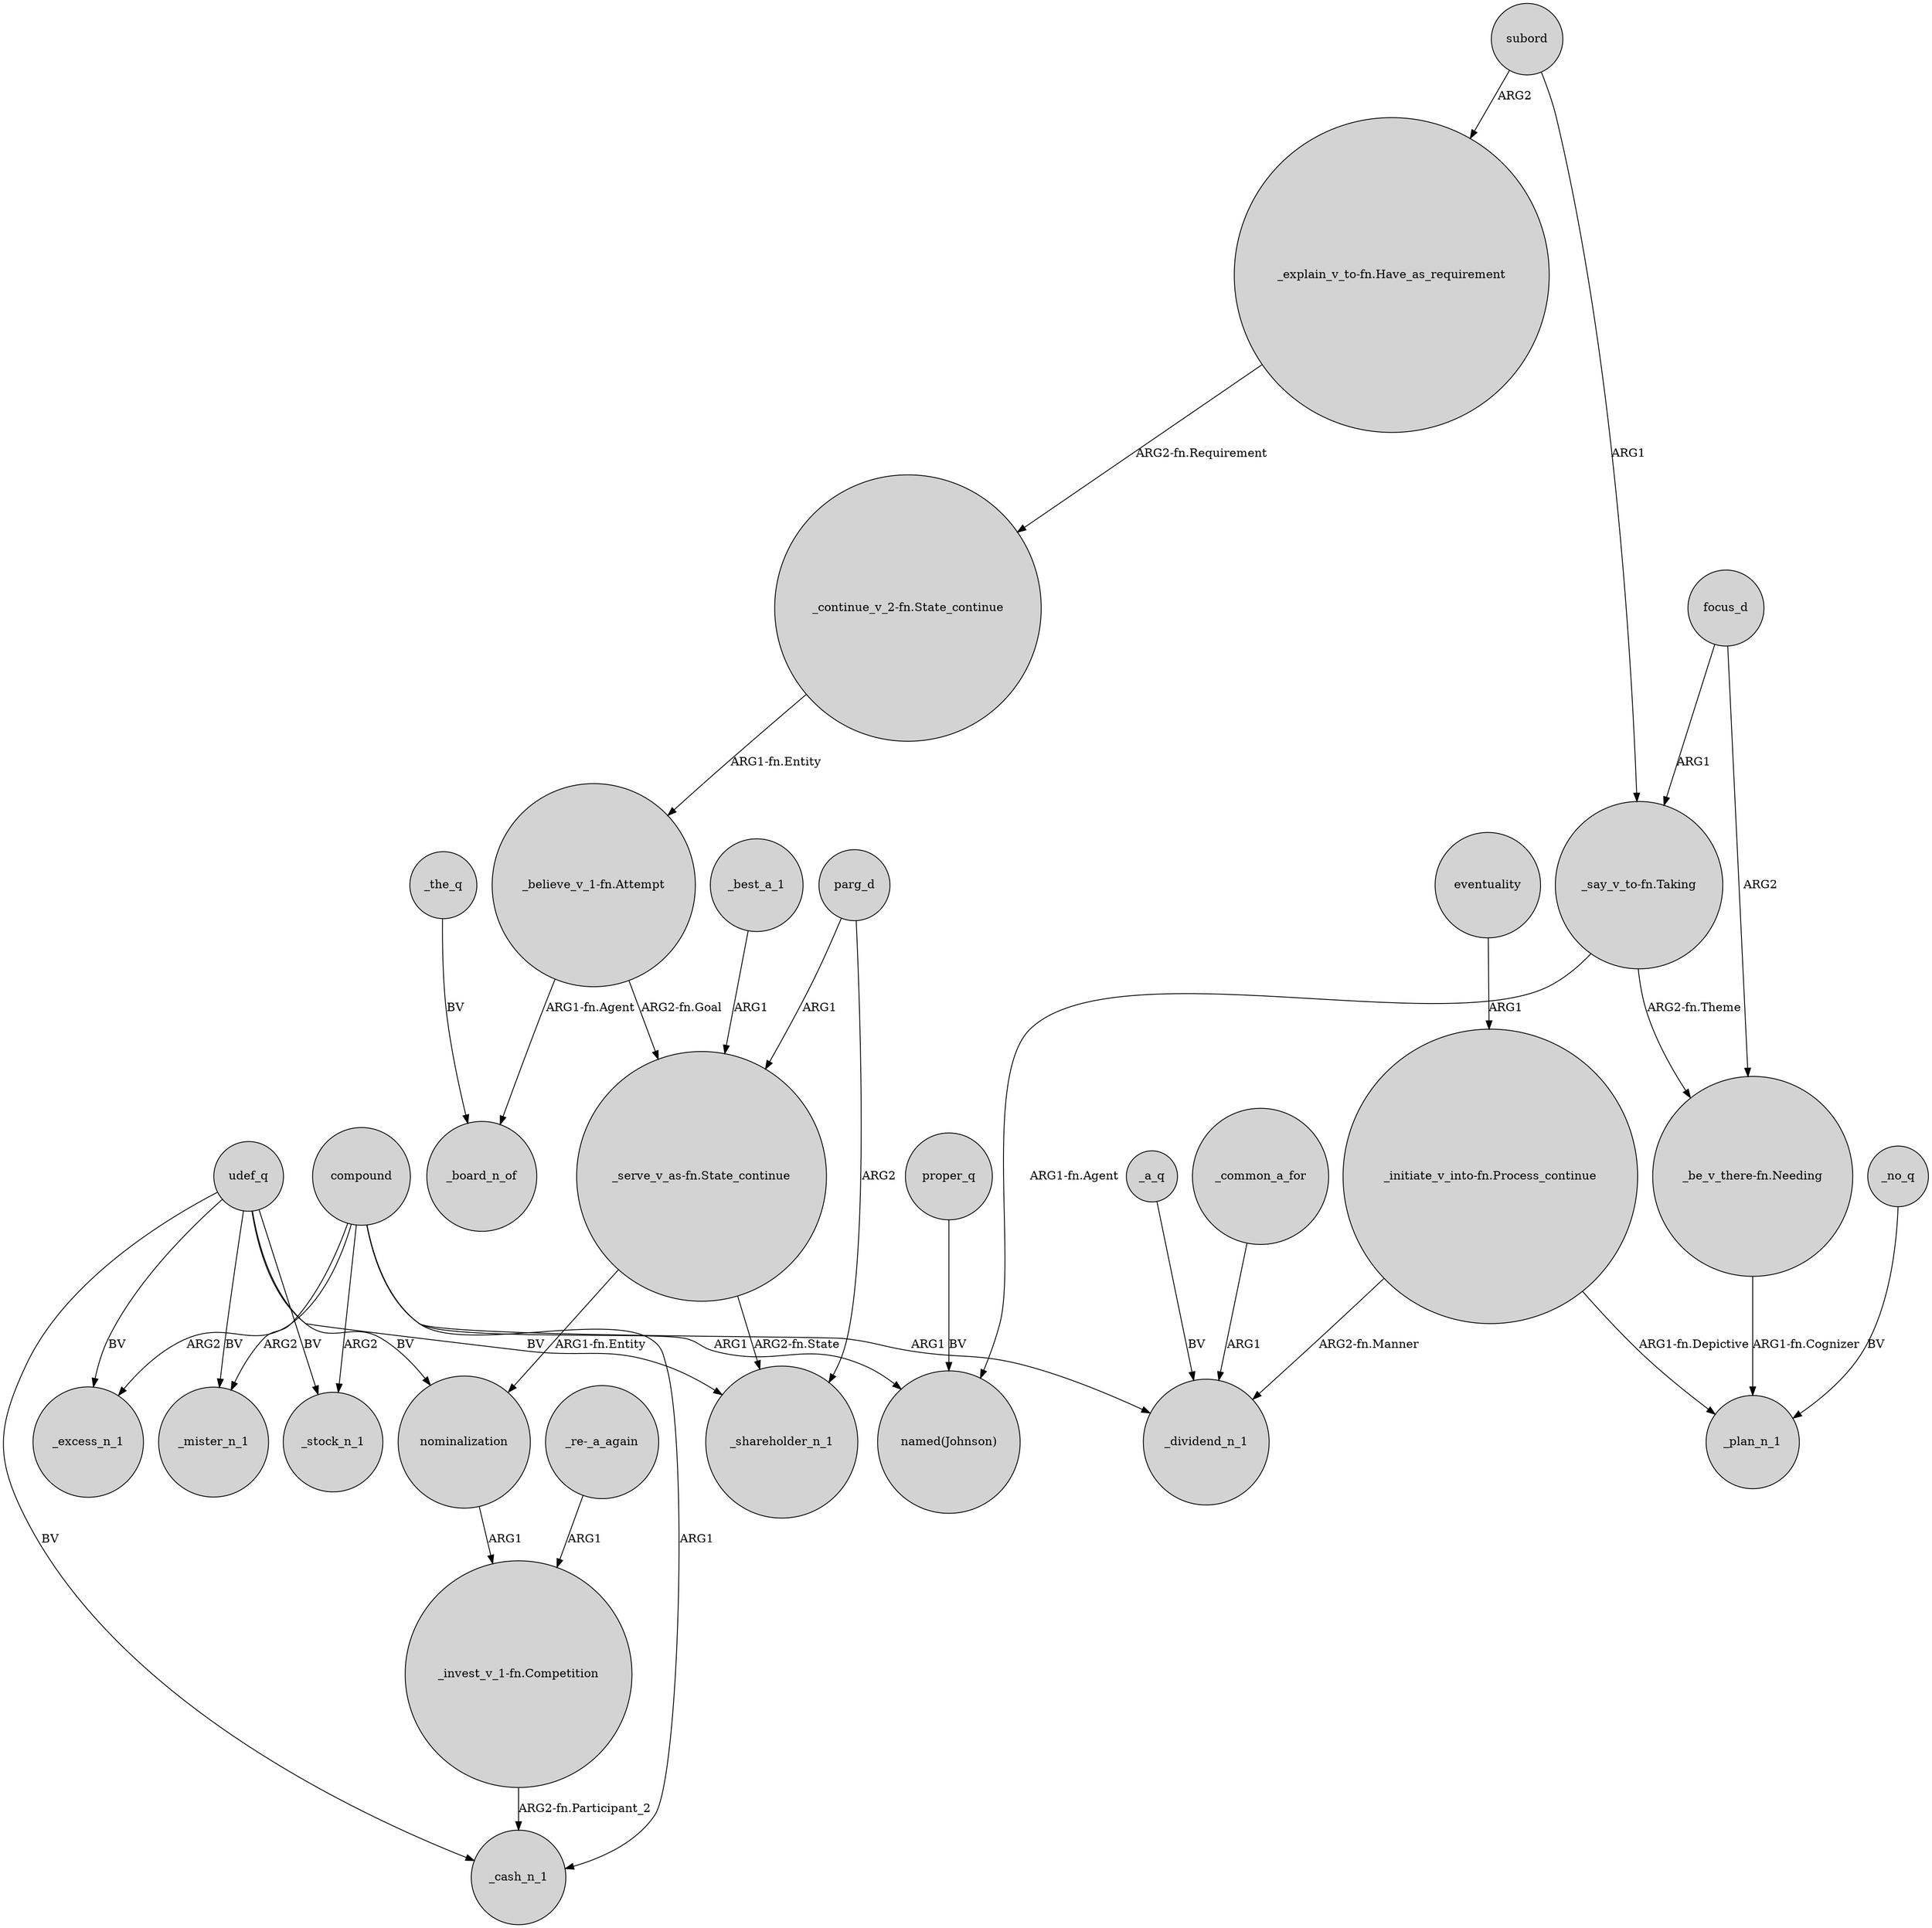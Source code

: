 digraph {
	node [shape=circle style=filled]
	"_initiate_v_into-fn.Process_continue" -> _plan_n_1 [label="ARG1-fn.Depictive"]
	udef_q -> _cash_n_1 [label=BV]
	compound -> _mister_n_1 [label=ARG2]
	compound -> _dividend_n_1 [label=ARG1]
	"_say_v_to-fn.Taking" -> "_be_v_there-fn.Needing" [label="ARG2-fn.Theme"]
	focus_d -> "_say_v_to-fn.Taking" [label=ARG1]
	udef_q -> _shareholder_n_1 [label=BV]
	"_believe_v_1-fn.Attempt" -> "_serve_v_as-fn.State_continue" [label="ARG2-fn.Goal"]
	udef_q -> nominalization [label=BV]
	_no_q -> _plan_n_1 [label=BV]
	"_serve_v_as-fn.State_continue" -> nominalization [label="ARG1-fn.Entity"]
	udef_q -> _mister_n_1 [label=BV]
	eventuality -> "_initiate_v_into-fn.Process_continue" [label=ARG1]
	_the_q -> _board_n_of [label=BV]
	_a_q -> _dividend_n_1 [label=BV]
	"_say_v_to-fn.Taking" -> "named(Johnson)" [label="ARG1-fn.Agent"]
	subord -> "_explain_v_to-fn.Have_as_requirement" [label=ARG2]
	proper_q -> "named(Johnson)" [label=BV]
	focus_d -> "_be_v_there-fn.Needing" [label=ARG2]
	compound -> _cash_n_1 [label=ARG1]
	subord -> "_say_v_to-fn.Taking" [label=ARG1]
	"_believe_v_1-fn.Attempt" -> _board_n_of [label="ARG1-fn.Agent"]
	"_serve_v_as-fn.State_continue" -> _shareholder_n_1 [label="ARG2-fn.State"]
	udef_q -> _stock_n_1 [label=BV]
	"_re-_a_again" -> "_invest_v_1-fn.Competition" [label=ARG1]
	_best_a_1 -> "_serve_v_as-fn.State_continue" [label=ARG1]
	nominalization -> "_invest_v_1-fn.Competition" [label=ARG1]
	"_be_v_there-fn.Needing" -> _plan_n_1 [label="ARG1-fn.Cognizer"]
	"_continue_v_2-fn.State_continue" -> "_believe_v_1-fn.Attempt" [label="ARG1-fn.Entity"]
	compound -> _excess_n_1 [label=ARG2]
	compound -> _stock_n_1 [label=ARG2]
	"_invest_v_1-fn.Competition" -> _cash_n_1 [label="ARG2-fn.Participant_2"]
	parg_d -> "_serve_v_as-fn.State_continue" [label=ARG1]
	"_explain_v_to-fn.Have_as_requirement" -> "_continue_v_2-fn.State_continue" [label="ARG2-fn.Requirement"]
	udef_q -> _excess_n_1 [label=BV]
	_common_a_for -> _dividend_n_1 [label=ARG1]
	parg_d -> _shareholder_n_1 [label=ARG2]
	"_initiate_v_into-fn.Process_continue" -> _dividend_n_1 [label="ARG2-fn.Manner"]
	compound -> "named(Johnson)" [label=ARG1]
}
